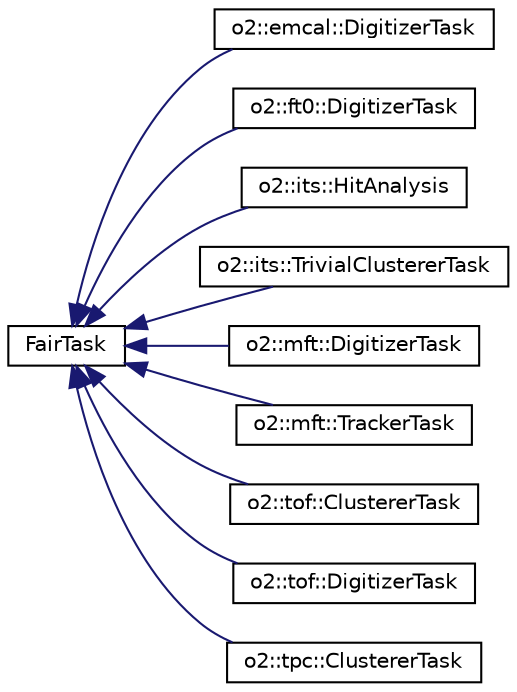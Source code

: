 digraph "Graphical Class Hierarchy"
{
 // INTERACTIVE_SVG=YES
  bgcolor="transparent";
  edge [fontname="Helvetica",fontsize="10",labelfontname="Helvetica",labelfontsize="10"];
  node [fontname="Helvetica",fontsize="10",shape=record];
  rankdir="LR";
  Node0 [label="FairTask",height=0.2,width=0.4,color="black",URL="$d2/d9e/classFairTask.html"];
  Node0 -> Node1 [dir="back",color="midnightblue",fontsize="10",style="solid",fontname="Helvetica"];
  Node1 [label="o2::emcal::DigitizerTask",height=0.2,width=0.4,color="black",URL="$d1/d1d/classo2_1_1emcal_1_1DigitizerTask.html",tooltip="FairTask running EMCAL digitization. "];
  Node0 -> Node2 [dir="back",color="midnightblue",fontsize="10",style="solid",fontname="Helvetica"];
  Node2 [label="o2::ft0::DigitizerTask",height=0.2,width=0.4,color="black",URL="$d5/d85/classo2_1_1ft0_1_1DigitizerTask.html"];
  Node0 -> Node3 [dir="back",color="midnightblue",fontsize="10",style="solid",fontname="Helvetica"];
  Node3 [label="o2::its::HitAnalysis",height=0.2,width=0.4,color="black",URL="$db/db5/classo2_1_1its_1_1HitAnalysis.html"];
  Node0 -> Node4 [dir="back",color="midnightblue",fontsize="10",style="solid",fontname="Helvetica"];
  Node4 [label="o2::its::TrivialClustererTask",height=0.2,width=0.4,color="black",URL="$d4/d8d/classo2_1_1its_1_1TrivialClustererTask.html"];
  Node0 -> Node5 [dir="back",color="midnightblue",fontsize="10",style="solid",fontname="Helvetica"];
  Node5 [label="o2::mft::DigitizerTask",height=0.2,width=0.4,color="black",URL="$df/d23/classo2_1_1mft_1_1DigitizerTask.html"];
  Node0 -> Node6 [dir="back",color="midnightblue",fontsize="10",style="solid",fontname="Helvetica"];
  Node6 [label="o2::mft::TrackerTask",height=0.2,width=0.4,color="black",URL="$d0/d8a/classo2_1_1mft_1_1TrackerTask.html"];
  Node0 -> Node7 [dir="back",color="midnightblue",fontsize="10",style="solid",fontname="Helvetica"];
  Node7 [label="o2::tof::ClustererTask",height=0.2,width=0.4,color="black",URL="$d0/dc6/classo2_1_1tof_1_1ClustererTask.html"];
  Node0 -> Node8 [dir="back",color="midnightblue",fontsize="10",style="solid",fontname="Helvetica"];
  Node8 [label="o2::tof::DigitizerTask",height=0.2,width=0.4,color="black",URL="$d0/dad/classo2_1_1tof_1_1DigitizerTask.html"];
  Node0 -> Node9 [dir="back",color="midnightblue",fontsize="10",style="solid",fontname="Helvetica"];
  Node9 [label="o2::tpc::ClustererTask",height=0.2,width=0.4,color="black",URL="$db/dc7/classo2_1_1tpc_1_1ClustererTask.html"];
}
